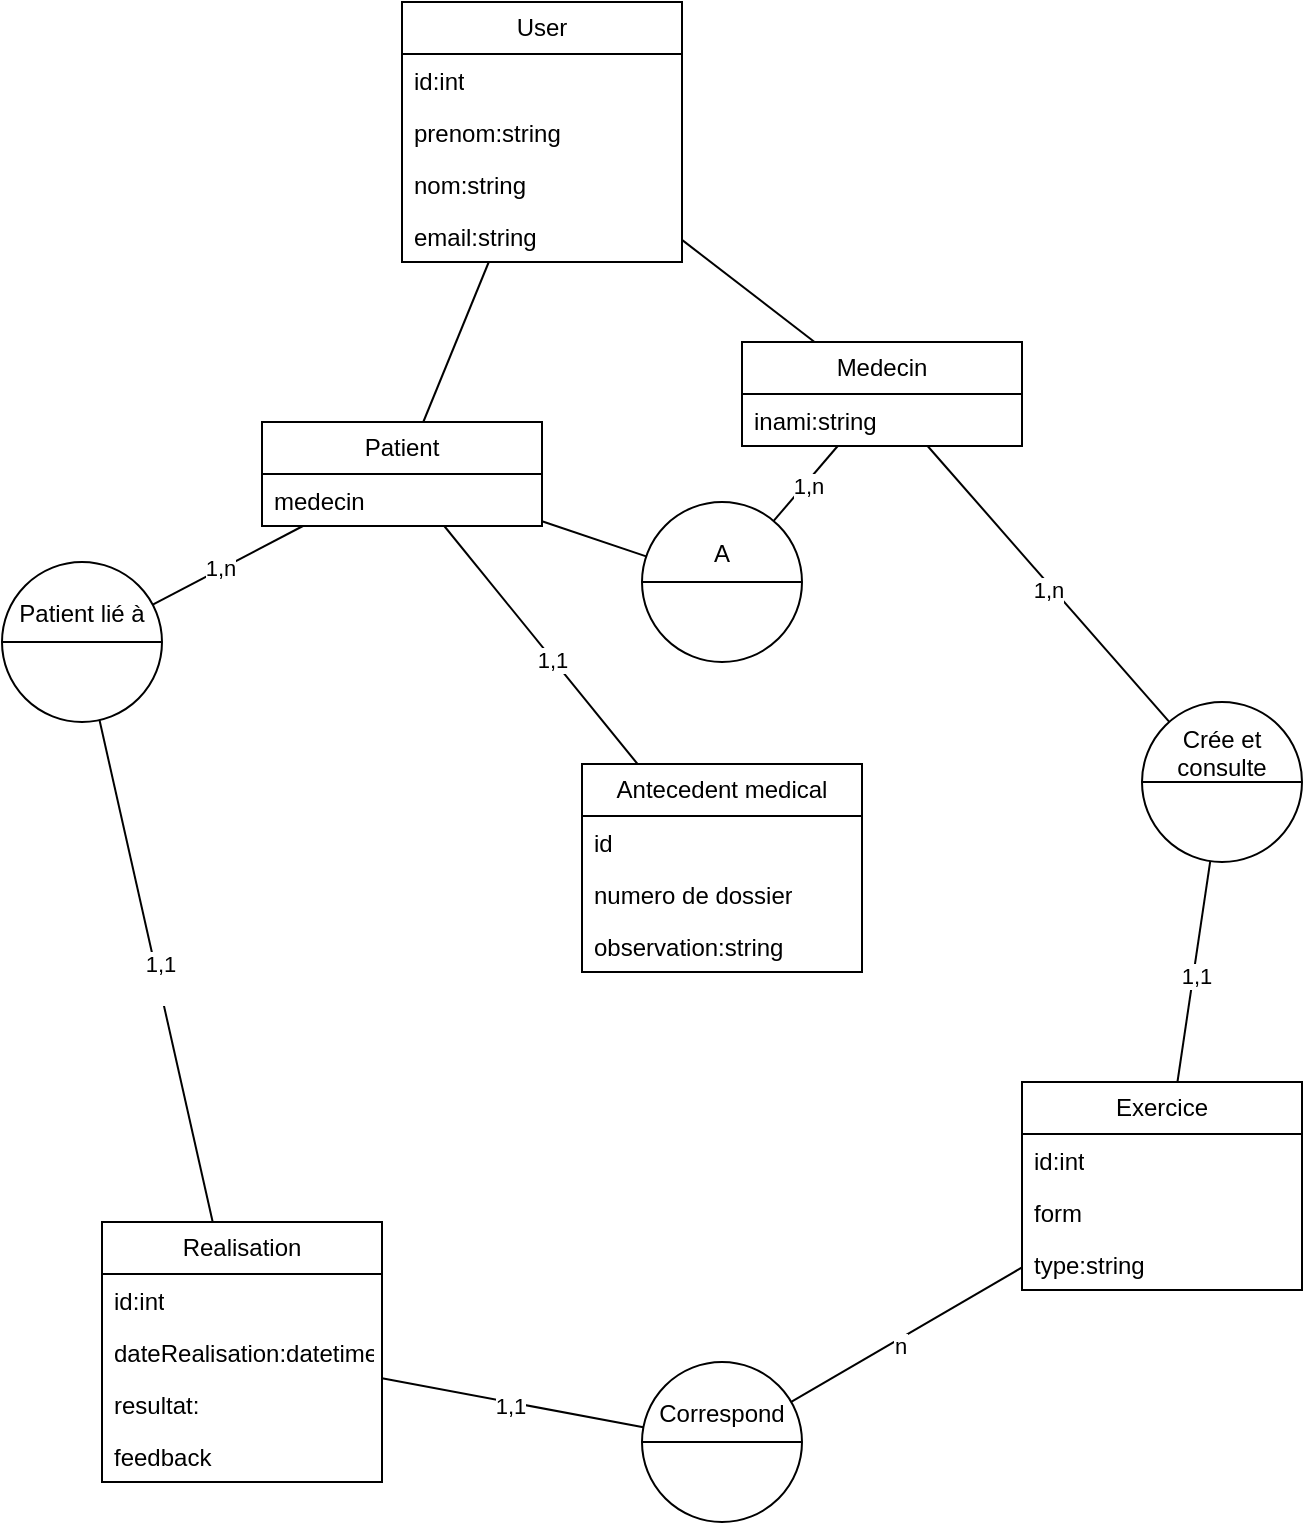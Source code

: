 <mxfile version="24.7.17">
  <diagram name="Page-1" id="pk9K2ejxQ8HNHg8weqPY">
    <mxGraphModel dx="1036" dy="606" grid="1" gridSize="10" guides="1" tooltips="1" connect="1" arrows="1" fold="1" page="1" pageScale="1" pageWidth="850" pageHeight="1100" math="0" shadow="0">
      <root>
        <mxCell id="0" />
        <mxCell id="1" parent="0" />
        <mxCell id="M42ldE6B7vTn7qe_Snu--1" value="User" style="swimlane;fontStyle=0;childLayout=stackLayout;horizontal=1;startSize=26;fillColor=none;horizontalStack=0;resizeParent=1;resizeParentMax=0;resizeLast=0;collapsible=1;marginBottom=0;whiteSpace=wrap;html=1;" parent="1" vertex="1">
          <mxGeometry x="240" width="140" height="130" as="geometry" />
        </mxCell>
        <mxCell id="M42ldE6B7vTn7qe_Snu--2" value="id:int" style="text;strokeColor=none;fillColor=none;align=left;verticalAlign=top;spacingLeft=4;spacingRight=4;overflow=hidden;rotatable=0;points=[[0,0.5],[1,0.5]];portConstraint=eastwest;whiteSpace=wrap;html=1;" parent="M42ldE6B7vTn7qe_Snu--1" vertex="1">
          <mxGeometry y="26" width="140" height="26" as="geometry" />
        </mxCell>
        <mxCell id="M42ldE6B7vTn7qe_Snu--3" value="prenom:string" style="text;strokeColor=none;fillColor=none;align=left;verticalAlign=top;spacingLeft=4;spacingRight=4;overflow=hidden;rotatable=0;points=[[0,0.5],[1,0.5]];portConstraint=eastwest;whiteSpace=wrap;html=1;" parent="M42ldE6B7vTn7qe_Snu--1" vertex="1">
          <mxGeometry y="52" width="140" height="26" as="geometry" />
        </mxCell>
        <mxCell id="M42ldE6B7vTn7qe_Snu--11" value="nom:string" style="text;strokeColor=none;fillColor=none;align=left;verticalAlign=top;spacingLeft=4;spacingRight=4;overflow=hidden;rotatable=0;points=[[0,0.5],[1,0.5]];portConstraint=eastwest;whiteSpace=wrap;html=1;" parent="M42ldE6B7vTn7qe_Snu--1" vertex="1">
          <mxGeometry y="78" width="140" height="26" as="geometry" />
        </mxCell>
        <mxCell id="M42ldE6B7vTn7qe_Snu--4" value="email:string" style="text;strokeColor=none;fillColor=none;align=left;verticalAlign=top;spacingLeft=4;spacingRight=4;overflow=hidden;rotatable=0;points=[[0,0.5],[1,0.5]];portConstraint=eastwest;whiteSpace=wrap;html=1;" parent="M42ldE6B7vTn7qe_Snu--1" vertex="1">
          <mxGeometry y="104" width="140" height="26" as="geometry" />
        </mxCell>
        <mxCell id="M42ldE6B7vTn7qe_Snu--6" value="Exercice" style="swimlane;fontStyle=0;childLayout=stackLayout;horizontal=1;startSize=26;fillColor=none;horizontalStack=0;resizeParent=1;resizeParentMax=0;resizeLast=0;collapsible=1;marginBottom=0;whiteSpace=wrap;html=1;" parent="1" vertex="1">
          <mxGeometry x="550" y="540" width="140" height="104" as="geometry" />
        </mxCell>
        <mxCell id="M42ldE6B7vTn7qe_Snu--7" value="id:int" style="text;strokeColor=none;fillColor=none;align=left;verticalAlign=top;spacingLeft=4;spacingRight=4;overflow=hidden;rotatable=0;points=[[0,0.5],[1,0.5]];portConstraint=eastwest;whiteSpace=wrap;html=1;" parent="M42ldE6B7vTn7qe_Snu--6" vertex="1">
          <mxGeometry y="26" width="140" height="26" as="geometry" />
        </mxCell>
        <mxCell id="M42ldE6B7vTn7qe_Snu--8" value="form" style="text;strokeColor=none;fillColor=none;align=left;verticalAlign=top;spacingLeft=4;spacingRight=4;overflow=hidden;rotatable=0;points=[[0,0.5],[1,0.5]];portConstraint=eastwest;whiteSpace=wrap;html=1;" parent="M42ldE6B7vTn7qe_Snu--6" vertex="1">
          <mxGeometry y="52" width="140" height="26" as="geometry" />
        </mxCell>
        <mxCell id="M42ldE6B7vTn7qe_Snu--10" value="type:string" style="text;strokeColor=none;fillColor=none;align=left;verticalAlign=top;spacingLeft=4;spacingRight=4;overflow=hidden;rotatable=0;points=[[0,0.5],[1,0.5]];portConstraint=eastwest;whiteSpace=wrap;html=1;" parent="M42ldE6B7vTn7qe_Snu--6" vertex="1">
          <mxGeometry y="78" width="140" height="26" as="geometry" />
        </mxCell>
        <mxCell id="M42ldE6B7vTn7qe_Snu--12" value="Realisation" style="swimlane;fontStyle=0;childLayout=stackLayout;horizontal=1;startSize=26;fillColor=none;horizontalStack=0;resizeParent=1;resizeParentMax=0;resizeLast=0;collapsible=1;marginBottom=0;whiteSpace=wrap;html=1;" parent="1" vertex="1">
          <mxGeometry x="90" y="610" width="140" height="130" as="geometry" />
        </mxCell>
        <mxCell id="M42ldE6B7vTn7qe_Snu--13" value="id:int" style="text;strokeColor=none;fillColor=none;align=left;verticalAlign=top;spacingLeft=4;spacingRight=4;overflow=hidden;rotatable=0;points=[[0,0.5],[1,0.5]];portConstraint=eastwest;whiteSpace=wrap;html=1;" parent="M42ldE6B7vTn7qe_Snu--12" vertex="1">
          <mxGeometry y="26" width="140" height="26" as="geometry" />
        </mxCell>
        <mxCell id="M42ldE6B7vTn7qe_Snu--14" value="dateRealisation:datetime" style="text;strokeColor=none;fillColor=none;align=left;verticalAlign=top;spacingLeft=4;spacingRight=4;overflow=hidden;rotatable=0;points=[[0,0.5],[1,0.5]];portConstraint=eastwest;whiteSpace=wrap;html=1;" parent="M42ldE6B7vTn7qe_Snu--12" vertex="1">
          <mxGeometry y="52" width="140" height="26" as="geometry" />
        </mxCell>
        <mxCell id="M42ldE6B7vTn7qe_Snu--15" value="resultat:" style="text;strokeColor=none;fillColor=none;align=left;verticalAlign=top;spacingLeft=4;spacingRight=4;overflow=hidden;rotatable=0;points=[[0,0.5],[1,0.5]];portConstraint=eastwest;whiteSpace=wrap;html=1;" parent="M42ldE6B7vTn7qe_Snu--12" vertex="1">
          <mxGeometry y="78" width="140" height="26" as="geometry" />
        </mxCell>
        <mxCell id="M42ldE6B7vTn7qe_Snu--16" value="feedback" style="text;strokeColor=none;fillColor=none;align=left;verticalAlign=top;spacingLeft=4;spacingRight=4;overflow=hidden;rotatable=0;points=[[0,0.5],[1,0.5]];portConstraint=eastwest;whiteSpace=wrap;html=1;" parent="M42ldE6B7vTn7qe_Snu--12" vertex="1">
          <mxGeometry y="104" width="140" height="26" as="geometry" />
        </mxCell>
        <mxCell id="M42ldE6B7vTn7qe_Snu--18" value="Patient lié à&lt;div&gt;&lt;br&gt;&lt;/div&gt;&lt;div&gt;&lt;br&gt;&lt;/div&gt;" style="shape=lineEllipse;perimeter=ellipsePerimeter;whiteSpace=wrap;html=1;backgroundOutline=1;" parent="1" vertex="1">
          <mxGeometry x="40" y="280" width="80" height="80" as="geometry" />
        </mxCell>
        <mxCell id="M42ldE6B7vTn7qe_Snu--19" value="Crée et consulte&lt;div&gt;&lt;br&gt;&lt;/div&gt;&lt;div&gt;&lt;br&gt;&lt;/div&gt;" style="shape=lineEllipse;perimeter=ellipsePerimeter;whiteSpace=wrap;html=1;backgroundOutline=1;" parent="1" vertex="1">
          <mxGeometry x="610" y="350" width="80" height="80" as="geometry" />
        </mxCell>
        <mxCell id="M42ldE6B7vTn7qe_Snu--20" value="Correspond&lt;div&gt;&lt;br&gt;&lt;/div&gt;&lt;div&gt;&lt;br&gt;&lt;/div&gt;" style="shape=lineEllipse;perimeter=ellipsePerimeter;whiteSpace=wrap;html=1;backgroundOutline=1;" parent="1" vertex="1">
          <mxGeometry x="360" y="680" width="80" height="80" as="geometry" />
        </mxCell>
        <mxCell id="M42ldE6B7vTn7qe_Snu--22" value="" style="endArrow=none;html=1;rounded=0;" parent="1" source="M42ldE6B7vTn7qe_Snu--18" target="Jq2u9WyfdiDzgLhh9F1G-5" edge="1">
          <mxGeometry width="50" height="50" relative="1" as="geometry">
            <mxPoint x="400" y="250" as="sourcePoint" />
            <mxPoint x="450" y="200" as="targetPoint" />
          </mxGeometry>
        </mxCell>
        <mxCell id="M42ldE6B7vTn7qe_Snu--29" value="1,n" style="edgeLabel;html=1;align=center;verticalAlign=middle;resizable=0;points=[];" parent="M42ldE6B7vTn7qe_Snu--22" vertex="1" connectable="0">
          <mxGeometry x="-0.092" y="1" relative="1" as="geometry">
            <mxPoint as="offset" />
          </mxGeometry>
        </mxCell>
        <mxCell id="M42ldE6B7vTn7qe_Snu--23" value="" style="endArrow=none;html=1;rounded=0;" parent="1" source="M42ldE6B7vTn7qe_Snu--18" target="M42ldE6B7vTn7qe_Snu--12" edge="1">
          <mxGeometry width="50" height="50" relative="1" as="geometry">
            <mxPoint x="124" y="309" as="sourcePoint" />
            <mxPoint x="250" y="233" as="targetPoint" />
          </mxGeometry>
        </mxCell>
        <mxCell id="M42ldE6B7vTn7qe_Snu--30" value="1,1&lt;div&gt;&lt;br&gt;&lt;/div&gt;" style="edgeLabel;html=1;align=center;verticalAlign=middle;resizable=0;points=[];" parent="M42ldE6B7vTn7qe_Snu--23" vertex="1" connectable="0">
          <mxGeometry x="0.031" y="1" relative="1" as="geometry">
            <mxPoint as="offset" />
          </mxGeometry>
        </mxCell>
        <mxCell id="M42ldE6B7vTn7qe_Snu--24" value="" style="endArrow=none;html=1;rounded=0;" parent="1" source="Jq2u9WyfdiDzgLhh9F1G-1" target="M42ldE6B7vTn7qe_Snu--19" edge="1">
          <mxGeometry width="50" height="50" relative="1" as="geometry">
            <mxPoint x="400" y="250" as="sourcePoint" />
            <mxPoint x="450" y="200" as="targetPoint" />
          </mxGeometry>
        </mxCell>
        <mxCell id="M42ldE6B7vTn7qe_Snu--33" value="1,n" style="edgeLabel;html=1;align=center;verticalAlign=middle;resizable=0;points=[];" parent="M42ldE6B7vTn7qe_Snu--24" vertex="1" connectable="0">
          <mxGeometry x="0.013" y="-2" relative="1" as="geometry">
            <mxPoint as="offset" />
          </mxGeometry>
        </mxCell>
        <mxCell id="M42ldE6B7vTn7qe_Snu--25" value="" style="endArrow=none;html=1;rounded=0;" parent="1" source="M42ldE6B7vTn7qe_Snu--6" target="M42ldE6B7vTn7qe_Snu--19" edge="1">
          <mxGeometry width="50" height="50" relative="1" as="geometry">
            <mxPoint x="390" y="190" as="sourcePoint" />
            <mxPoint x="580" y="190" as="targetPoint" />
          </mxGeometry>
        </mxCell>
        <mxCell id="M42ldE6B7vTn7qe_Snu--34" value="1,1" style="edgeLabel;html=1;align=center;verticalAlign=middle;resizable=0;points=[];" parent="M42ldE6B7vTn7qe_Snu--25" vertex="1" connectable="0">
          <mxGeometry x="-0.029" y="-1" relative="1" as="geometry">
            <mxPoint as="offset" />
          </mxGeometry>
        </mxCell>
        <mxCell id="M42ldE6B7vTn7qe_Snu--26" value="" style="endArrow=none;html=1;rounded=0;" parent="1" source="M42ldE6B7vTn7qe_Snu--12" target="M42ldE6B7vTn7qe_Snu--20" edge="1">
          <mxGeometry width="50" height="50" relative="1" as="geometry">
            <mxPoint x="400" y="250" as="sourcePoint" />
            <mxPoint x="450" y="200" as="targetPoint" />
          </mxGeometry>
        </mxCell>
        <mxCell id="M42ldE6B7vTn7qe_Snu--31" value="1,1" style="edgeLabel;html=1;align=center;verticalAlign=middle;resizable=0;points=[];" parent="M42ldE6B7vTn7qe_Snu--26" vertex="1" connectable="0">
          <mxGeometry x="-0.012" y="-2" relative="1" as="geometry">
            <mxPoint as="offset" />
          </mxGeometry>
        </mxCell>
        <mxCell id="M42ldE6B7vTn7qe_Snu--27" value="" style="endArrow=none;html=1;rounded=0;" parent="1" source="M42ldE6B7vTn7qe_Snu--20" target="M42ldE6B7vTn7qe_Snu--6" edge="1">
          <mxGeometry width="50" height="50" relative="1" as="geometry">
            <mxPoint x="240" y="565" as="sourcePoint" />
            <mxPoint x="420" y="577" as="targetPoint" />
          </mxGeometry>
        </mxCell>
        <mxCell id="M42ldE6B7vTn7qe_Snu--32" value="n" style="edgeLabel;html=1;align=center;verticalAlign=middle;resizable=0;points=[];" parent="M42ldE6B7vTn7qe_Snu--27" vertex="1" connectable="0">
          <mxGeometry x="-0.093" y="-3" relative="1" as="geometry">
            <mxPoint as="offset" />
          </mxGeometry>
        </mxCell>
        <mxCell id="Jq2u9WyfdiDzgLhh9F1G-1" value="Medecin" style="swimlane;fontStyle=0;childLayout=stackLayout;horizontal=1;startSize=26;fillColor=none;horizontalStack=0;resizeParent=1;resizeParentMax=0;resizeLast=0;collapsible=1;marginBottom=0;whiteSpace=wrap;html=1;" vertex="1" parent="1">
          <mxGeometry x="410" y="170" width="140" height="52" as="geometry" />
        </mxCell>
        <mxCell id="Jq2u9WyfdiDzgLhh9F1G-2" value="inami:string" style="text;strokeColor=none;fillColor=none;align=left;verticalAlign=top;spacingLeft=4;spacingRight=4;overflow=hidden;rotatable=0;points=[[0,0.5],[1,0.5]];portConstraint=eastwest;whiteSpace=wrap;html=1;" vertex="1" parent="Jq2u9WyfdiDzgLhh9F1G-1">
          <mxGeometry y="26" width="140" height="26" as="geometry" />
        </mxCell>
        <mxCell id="Jq2u9WyfdiDzgLhh9F1G-5" value="Patient" style="swimlane;fontStyle=0;childLayout=stackLayout;horizontal=1;startSize=26;fillColor=none;horizontalStack=0;resizeParent=1;resizeParentMax=0;resizeLast=0;collapsible=1;marginBottom=0;whiteSpace=wrap;html=1;" vertex="1" parent="1">
          <mxGeometry x="170" y="210" width="140" height="52" as="geometry" />
        </mxCell>
        <mxCell id="Jq2u9WyfdiDzgLhh9F1G-6" value="medecin" style="text;strokeColor=none;fillColor=none;align=left;verticalAlign=top;spacingLeft=4;spacingRight=4;overflow=hidden;rotatable=0;points=[[0,0.5],[1,0.5]];portConstraint=eastwest;whiteSpace=wrap;html=1;" vertex="1" parent="Jq2u9WyfdiDzgLhh9F1G-5">
          <mxGeometry y="26" width="140" height="26" as="geometry" />
        </mxCell>
        <mxCell id="Jq2u9WyfdiDzgLhh9F1G-17" value="Antecedent medical" style="swimlane;fontStyle=0;childLayout=stackLayout;horizontal=1;startSize=26;fillColor=none;horizontalStack=0;resizeParent=1;resizeParentMax=0;resizeLast=0;collapsible=1;marginBottom=0;whiteSpace=wrap;html=1;" vertex="1" parent="1">
          <mxGeometry x="330" y="381" width="140" height="104" as="geometry" />
        </mxCell>
        <mxCell id="Jq2u9WyfdiDzgLhh9F1G-18" value="id" style="text;strokeColor=none;fillColor=none;align=left;verticalAlign=top;spacingLeft=4;spacingRight=4;overflow=hidden;rotatable=0;points=[[0,0.5],[1,0.5]];portConstraint=eastwest;whiteSpace=wrap;html=1;" vertex="1" parent="Jq2u9WyfdiDzgLhh9F1G-17">
          <mxGeometry y="26" width="140" height="26" as="geometry" />
        </mxCell>
        <mxCell id="Jq2u9WyfdiDzgLhh9F1G-21" value="numero de dossier" style="text;strokeColor=none;fillColor=none;align=left;verticalAlign=top;spacingLeft=4;spacingRight=4;overflow=hidden;rotatable=0;points=[[0,0.5],[1,0.5]];portConstraint=eastwest;whiteSpace=wrap;html=1;" vertex="1" parent="Jq2u9WyfdiDzgLhh9F1G-17">
          <mxGeometry y="52" width="140" height="26" as="geometry" />
        </mxCell>
        <mxCell id="Jq2u9WyfdiDzgLhh9F1G-20" value="observation:string" style="text;strokeColor=none;fillColor=none;align=left;verticalAlign=top;spacingLeft=4;spacingRight=4;overflow=hidden;rotatable=0;points=[[0,0.5],[1,0.5]];portConstraint=eastwest;whiteSpace=wrap;html=1;" vertex="1" parent="Jq2u9WyfdiDzgLhh9F1G-17">
          <mxGeometry y="78" width="140" height="26" as="geometry" />
        </mxCell>
        <mxCell id="Jq2u9WyfdiDzgLhh9F1G-22" value="" style="endArrow=none;html=1;rounded=0;" edge="1" parent="1" source="Jq2u9WyfdiDzgLhh9F1G-17" target="Jq2u9WyfdiDzgLhh9F1G-5">
          <mxGeometry width="50" height="50" relative="1" as="geometry">
            <mxPoint x="400" y="340" as="sourcePoint" />
            <mxPoint x="450" y="290" as="targetPoint" />
          </mxGeometry>
        </mxCell>
        <mxCell id="Jq2u9WyfdiDzgLhh9F1G-26" value="1,1" style="edgeLabel;html=1;align=center;verticalAlign=middle;resizable=0;points=[];" vertex="1" connectable="0" parent="Jq2u9WyfdiDzgLhh9F1G-22">
          <mxGeometry x="-0.12" relative="1" as="geometry">
            <mxPoint as="offset" />
          </mxGeometry>
        </mxCell>
        <mxCell id="Jq2u9WyfdiDzgLhh9F1G-24" value="" style="endArrow=none;html=1;rounded=0;" edge="1" parent="1" source="Jq2u9WyfdiDzgLhh9F1G-5" target="M42ldE6B7vTn7qe_Snu--1">
          <mxGeometry width="50" height="50" relative="1" as="geometry">
            <mxPoint x="400" y="340" as="sourcePoint" />
            <mxPoint x="450" y="290" as="targetPoint" />
          </mxGeometry>
        </mxCell>
        <mxCell id="Jq2u9WyfdiDzgLhh9F1G-25" value="" style="endArrow=none;html=1;rounded=0;" edge="1" parent="1" source="Jq2u9WyfdiDzgLhh9F1G-1" target="M42ldE6B7vTn7qe_Snu--1">
          <mxGeometry width="50" height="50" relative="1" as="geometry">
            <mxPoint x="400" y="340" as="sourcePoint" />
            <mxPoint x="450" y="290" as="targetPoint" />
          </mxGeometry>
        </mxCell>
        <mxCell id="Jq2u9WyfdiDzgLhh9F1G-27" value="A&lt;div&gt;&lt;br&gt;&lt;/div&gt;&lt;div&gt;&lt;br&gt;&lt;/div&gt;" style="shape=lineEllipse;perimeter=ellipsePerimeter;whiteSpace=wrap;html=1;backgroundOutline=1;" vertex="1" parent="1">
          <mxGeometry x="360" y="250" width="80" height="80" as="geometry" />
        </mxCell>
        <mxCell id="Jq2u9WyfdiDzgLhh9F1G-29" value="" style="endArrow=none;html=1;rounded=0;" edge="1" parent="1" source="Jq2u9WyfdiDzgLhh9F1G-27" target="Jq2u9WyfdiDzgLhh9F1G-1">
          <mxGeometry width="50" height="50" relative="1" as="geometry">
            <mxPoint x="400" y="340" as="sourcePoint" />
            <mxPoint x="450" y="290" as="targetPoint" />
          </mxGeometry>
        </mxCell>
        <mxCell id="Jq2u9WyfdiDzgLhh9F1G-32" value="1,n" style="edgeLabel;html=1;align=center;verticalAlign=middle;resizable=0;points=[];" vertex="1" connectable="0" parent="Jq2u9WyfdiDzgLhh9F1G-29">
          <mxGeometry x="-0.012" y="-1" relative="1" as="geometry">
            <mxPoint as="offset" />
          </mxGeometry>
        </mxCell>
        <mxCell id="Jq2u9WyfdiDzgLhh9F1G-33" value="" style="endArrow=none;html=1;rounded=0;" edge="1" parent="1" source="Jq2u9WyfdiDzgLhh9F1G-5" target="Jq2u9WyfdiDzgLhh9F1G-27">
          <mxGeometry width="50" height="50" relative="1" as="geometry">
            <mxPoint x="400" y="340" as="sourcePoint" />
            <mxPoint x="450" y="290" as="targetPoint" />
          </mxGeometry>
        </mxCell>
      </root>
    </mxGraphModel>
  </diagram>
</mxfile>
